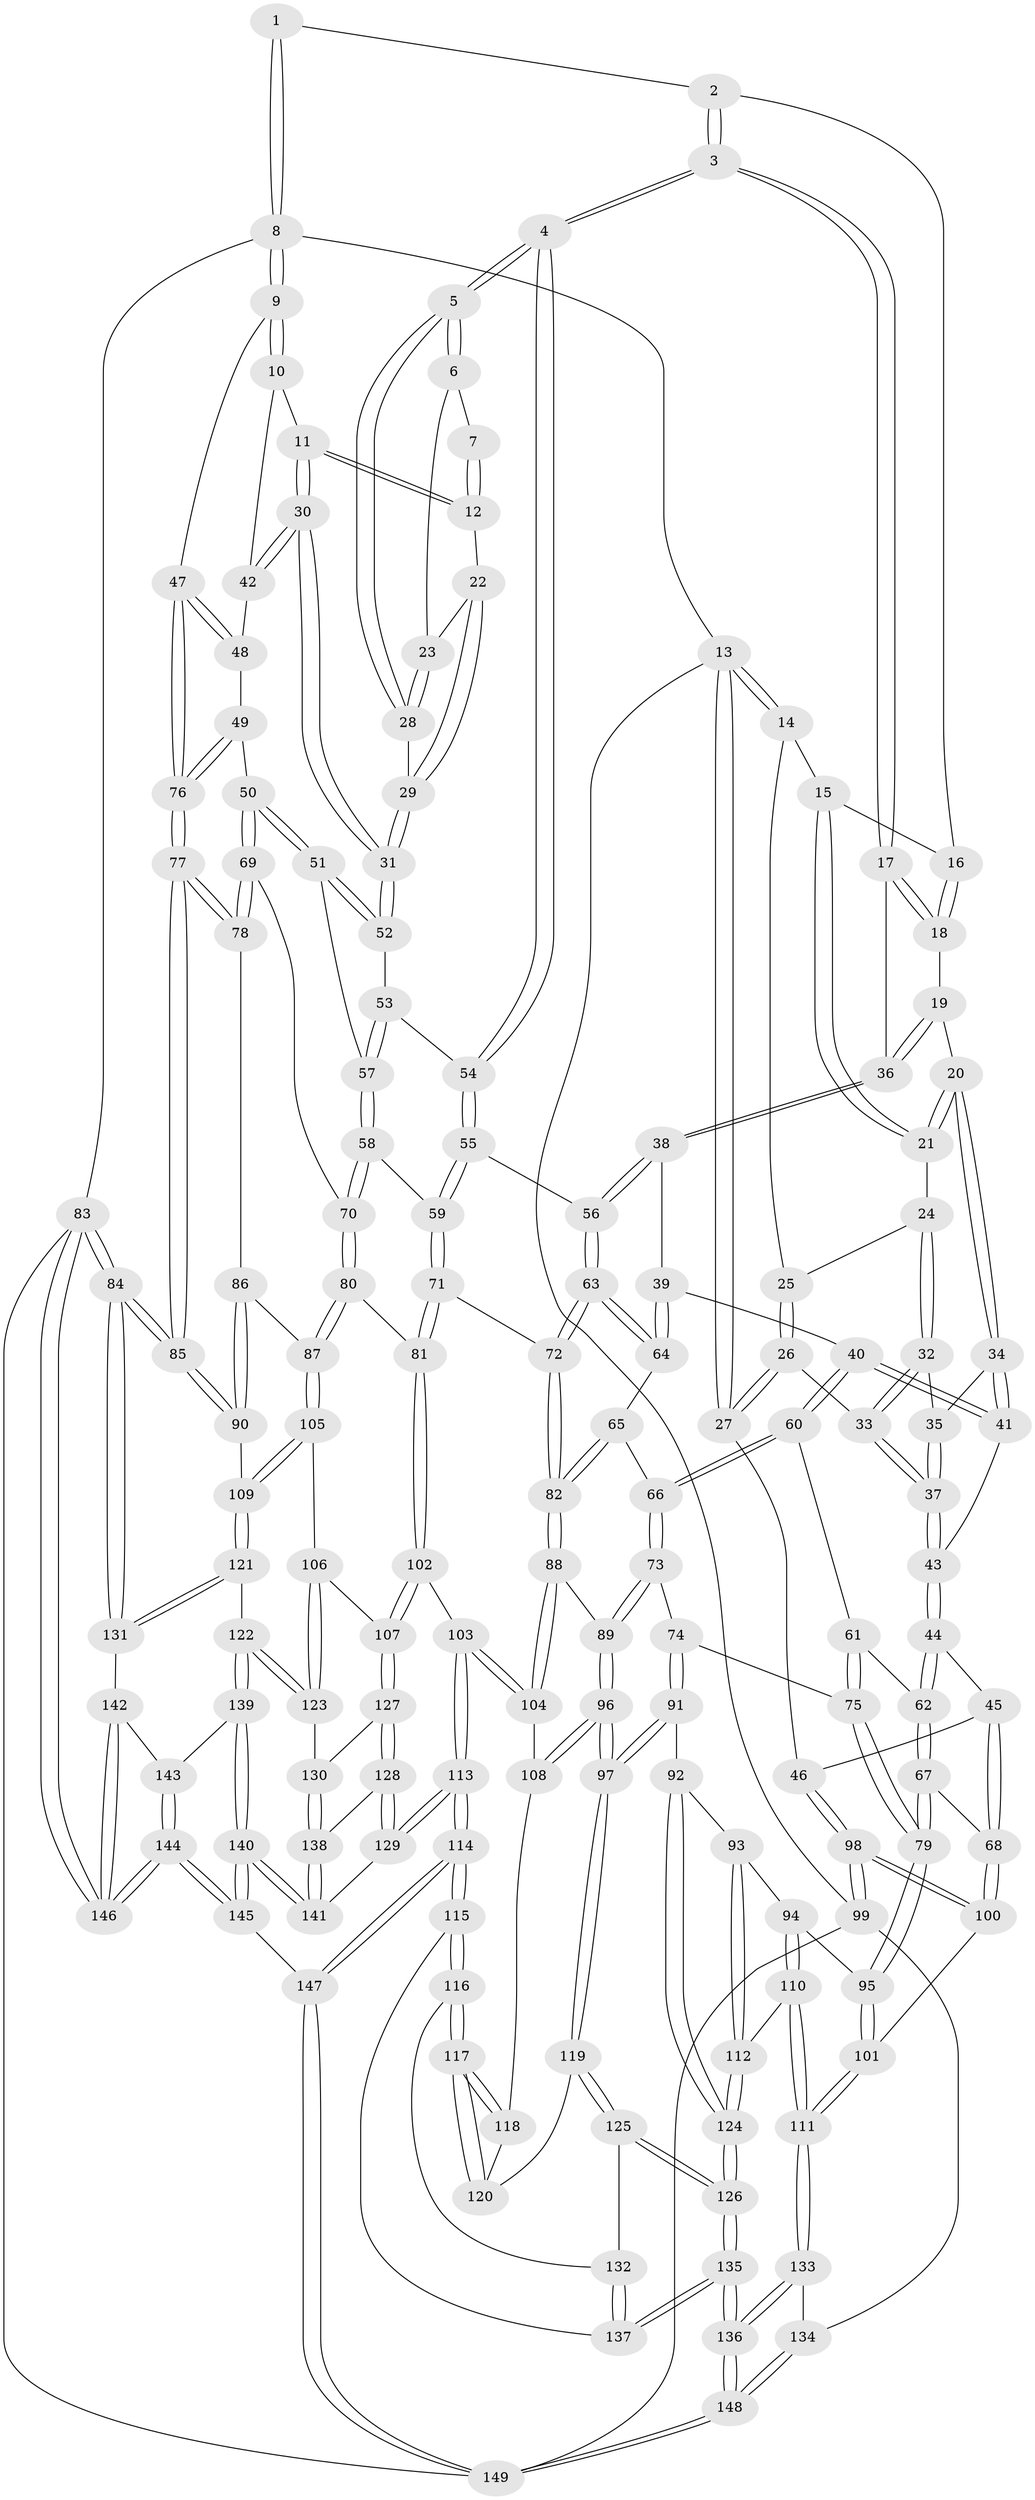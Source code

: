 // Generated by graph-tools (version 1.1) at 2025/00/03/09/25 05:00:08]
// undirected, 149 vertices, 369 edges
graph export_dot {
graph [start="1"]
  node [color=gray90,style=filled];
  1 [pos="+0.7869311593940118+0"];
  2 [pos="+0.5798958938659418+0"];
  3 [pos="+0.622491487888831+0.1554871716229538"];
  4 [pos="+0.638398613804954+0.16379735953827612"];
  5 [pos="+0.6477304172617487+0.1576321007351207"];
  6 [pos="+0.7542211510045486+0"];
  7 [pos="+0.7856336413061038+0"];
  8 [pos="+1+0"];
  9 [pos="+1+0"];
  10 [pos="+1+0"];
  11 [pos="+0.9279960341024371+0.0740309845798897"];
  12 [pos="+0.858175722402167+0.06985588265388921"];
  13 [pos="+0+0"];
  14 [pos="+0.09964345414717238+0"];
  15 [pos="+0.3762101688415769+0"];
  16 [pos="+0.42259703799682985+0"];
  17 [pos="+0.5976675562158434+0.1565391478444755"];
  18 [pos="+0.4582926732543764+0"];
  19 [pos="+0.4436534128979157+0.1233817814591331"];
  20 [pos="+0.36330243653716526+0.13537220058504743"];
  21 [pos="+0.34391041377385506+0.051906979620536586"];
  22 [pos="+0.8308486498817351+0.08672520811970487"];
  23 [pos="+0.8120495928818657+0.08227833571761169"];
  24 [pos="+0.20395860558878096+0.07407056917791326"];
  25 [pos="+0.15212395449191465+0"];
  26 [pos="+0.06183340266266832+0.16621603004980506"];
  27 [pos="+0+0.13280708058298893"];
  28 [pos="+0.6837054230947747+0.14871405046746683"];
  29 [pos="+0.8355773918310989+0.15599452938331704"];
  30 [pos="+0.8762238572734771+0.2052311769836641"];
  31 [pos="+0.8729889082276377+0.20711952624481886"];
  32 [pos="+0.21033087515000304+0.12068997277751153"];
  33 [pos="+0.06314406865009235+0.16692170242220097"];
  34 [pos="+0.3078773314513737+0.2023677891386751"];
  35 [pos="+0.2212858450310575+0.13582582150603892"];
  36 [pos="+0.5420016222718536+0.16901054261237802"];
  37 [pos="+0.12162880754974+0.25307608600771514"];
  38 [pos="+0.4552197946111078+0.28302580508227815"];
  39 [pos="+0.3217753130015644+0.2882200628340841"];
  40 [pos="+0.3194344380794978+0.28725402599363925"];
  41 [pos="+0.3119192476529205+0.271320127161767"];
  42 [pos="+0.9208165262983796+0.20080977791005628"];
  43 [pos="+0.12415721986777305+0.26215989167543957"];
  44 [pos="+0.08589007628934167+0.3447855809585814"];
  45 [pos="+0.07186648036434909+0.3475753987710006"];
  46 [pos="+0+0.37052847940127975"];
  47 [pos="+1+0.1393341278812272"];
  48 [pos="+0.9265740109311273+0.20310851974188263"];
  49 [pos="+1+0.33178293154293703"];
  50 [pos="+0.942760953190594+0.36423645512645153"];
  51 [pos="+0.9021967402647233+0.3305887035675363"];
  52 [pos="+0.8661272745873573+0.22227852278976587"];
  53 [pos="+0.722311352947877+0.25564415549972896"];
  54 [pos="+0.6444132487731914+0.1780751976876157"];
  55 [pos="+0.5778233811610336+0.350106626136907"];
  56 [pos="+0.5267417655685347+0.37541958490119093"];
  57 [pos="+0.7412663608245473+0.35118636774207607"];
  58 [pos="+0.7250713363509441+0.39883253343288516"];
  59 [pos="+0.7074299575244777+0.40660076215465335"];
  60 [pos="+0.25216126692224183+0.38077376261607226"];
  61 [pos="+0.21502015207619568+0.40029136464131765"];
  62 [pos="+0.17055439069249265+0.40951912187970047"];
  63 [pos="+0.5097010760940958+0.43508936519457386"];
  64 [pos="+0.3965841713631548+0.4160415223961859"];
  65 [pos="+0.37102108041276716+0.4607126134249166"];
  66 [pos="+0.3337917198377218+0.4995565319163914"];
  67 [pos="+0.11914633203727294+0.5609852842723498"];
  68 [pos="+0.07275689565957966+0.5563979712473026"];
  69 [pos="+0.8938020344115027+0.464303643340328"];
  70 [pos="+0.7792330817723239+0.4475905037410256"];
  71 [pos="+0.6211857379620704+0.5227118605926582"];
  72 [pos="+0.5418875110808562+0.5422685793219446"];
  73 [pos="+0.3316537777057407+0.5150153217518649"];
  74 [pos="+0.2879682930480068+0.5443491073454"];
  75 [pos="+0.2607218556199092+0.5418032328643234"];
  76 [pos="+1+0.3221387243697074"];
  77 [pos="+1+0.5311582096903062"];
  78 [pos="+0.9074862154369568+0.5123788515788654"];
  79 [pos="+0.13852248155466274+0.5780714109055299"];
  80 [pos="+0.7555786824316904+0.5967965227264925"];
  81 [pos="+0.744755704393157+0.5942144949087977"];
  82 [pos="+0.5342263646529665+0.5546799173228464"];
  83 [pos="+1+1"];
  84 [pos="+1+0.8569046774094501"];
  85 [pos="+1+0.677046557562894"];
  86 [pos="+0.9056212294241597+0.519244021322318"];
  87 [pos="+0.763403709924167+0.6034264502350288"];
  88 [pos="+0.5330018684057215+0.5570960247341177"];
  89 [pos="+0.4140185802154291+0.5685182385510086"];
  90 [pos="+0.9457666600210631+0.6620981528343989"];
  91 [pos="+0.31149872166767967+0.6722099707349267"];
  92 [pos="+0.2903444067332659+0.6769554578394918"];
  93 [pos="+0.22239388512623728+0.6606368987634532"];
  94 [pos="+0.1919527914481448+0.6446057673844339"];
  95 [pos="+0.14036946221758104+0.5839837058858691"];
  96 [pos="+0.34068992626015987+0.6792786410005494"];
  97 [pos="+0.3379908962537434+0.6815141965064933"];
  98 [pos="+0+0.5542918916106935"];
  99 [pos="+0+0.8589579328473215"];
  100 [pos="+0+0.557100490248913"];
  101 [pos="+0.08347791698323616+0.7389773277789289"];
  102 [pos="+0.6160774240056179+0.6832511476767306"];
  103 [pos="+0.5921418189342789+0.6772541723909536"];
  104 [pos="+0.5368698089153391+0.6028932126649247"];
  105 [pos="+0.7741753336745923+0.6327078343896995"];
  106 [pos="+0.7611692227051944+0.675619139155047"];
  107 [pos="+0.6631108545469881+0.7157682695851942"];
  108 [pos="+0.4912623600062963+0.6583683973214342"];
  109 [pos="+0.9226202487270769+0.6789926003868267"];
  110 [pos="+0.1533894115237488+0.7613654101263619"];
  111 [pos="+0.09882975127162588+0.7863771258574841"];
  112 [pos="+0.20257868075267785+0.7615754276531544"];
  113 [pos="+0.5350125997800163+0.862641693232221"];
  114 [pos="+0.52047447229819+0.8733804173830974"];
  115 [pos="+0.4760506475147394+0.851824946022283"];
  116 [pos="+0.46043822872312906+0.8250742417589659"];
  117 [pos="+0.459281446034979+0.8209100237785147"];
  118 [pos="+0.4865952534737592+0.6720275674755175"];
  119 [pos="+0.33838382144281176+0.6824080101465099"];
  120 [pos="+0.3857605931901966+0.7255513367098928"];
  121 [pos="+0.890059159321969+0.7698024647947946"];
  122 [pos="+0.8418846835140007+0.8081230888048639"];
  123 [pos="+0.7867544392866125+0.7823737059607488"];
  124 [pos="+0.23616044776470785+0.7731664915707653"];
  125 [pos="+0.316960517340173+0.7845754228888052"];
  126 [pos="+0.2624148078003957+0.8182464959924433"];
  127 [pos="+0.6790581653405894+0.7810146799999667"];
  128 [pos="+0.5893241233849937+0.840123426805099"];
  129 [pos="+0.557553029458862+0.857298386472837"];
  130 [pos="+0.7323316160040328+0.7992922698272158"];
  131 [pos="+1+0.8591792612279728"];
  132 [pos="+0.34179487107645196+0.7970770430017561"];
  133 [pos="+0.07911526839442931+0.8436670616961088"];
  134 [pos="+0+0.8656179132993476"];
  135 [pos="+0.24320943044744825+0.9610848603898279"];
  136 [pos="+0.22365829647106994+0.9868236385600377"];
  137 [pos="+0.3194799811236365+0.9205024552234777"];
  138 [pos="+0.7176058667051826+0.8520086334777464"];
  139 [pos="+0.8454595635518491+0.8450548678318479"];
  140 [pos="+0.7447528313827456+0.9495870930564692"];
  141 [pos="+0.7142742439603886+0.8980158533317825"];
  142 [pos="+0.9487820950552582+0.9048321872645606"];
  143 [pos="+0.88100804065684+0.8859918448317903"];
  144 [pos="+0.8024432457289844+1"];
  145 [pos="+0.7150169567399846+1"];
  146 [pos="+0.8985393245732486+1"];
  147 [pos="+0.580044022161167+1"];
  148 [pos="+0.22042986529148012+1"];
  149 [pos="+0.2225350241226534+1"];
  1 -- 2;
  1 -- 8;
  1 -- 8;
  2 -- 3;
  2 -- 3;
  2 -- 16;
  3 -- 4;
  3 -- 4;
  3 -- 17;
  3 -- 17;
  4 -- 5;
  4 -- 5;
  4 -- 54;
  4 -- 54;
  5 -- 6;
  5 -- 6;
  5 -- 28;
  5 -- 28;
  6 -- 7;
  6 -- 23;
  7 -- 12;
  7 -- 12;
  8 -- 9;
  8 -- 9;
  8 -- 13;
  8 -- 83;
  9 -- 10;
  9 -- 10;
  9 -- 47;
  10 -- 11;
  10 -- 42;
  11 -- 12;
  11 -- 12;
  11 -- 30;
  11 -- 30;
  12 -- 22;
  13 -- 14;
  13 -- 14;
  13 -- 27;
  13 -- 27;
  13 -- 99;
  14 -- 15;
  14 -- 25;
  15 -- 16;
  15 -- 21;
  15 -- 21;
  16 -- 18;
  16 -- 18;
  17 -- 18;
  17 -- 18;
  17 -- 36;
  18 -- 19;
  19 -- 20;
  19 -- 36;
  19 -- 36;
  20 -- 21;
  20 -- 21;
  20 -- 34;
  20 -- 34;
  21 -- 24;
  22 -- 23;
  22 -- 29;
  22 -- 29;
  23 -- 28;
  23 -- 28;
  24 -- 25;
  24 -- 32;
  24 -- 32;
  25 -- 26;
  25 -- 26;
  26 -- 27;
  26 -- 27;
  26 -- 33;
  27 -- 46;
  28 -- 29;
  29 -- 31;
  29 -- 31;
  30 -- 31;
  30 -- 31;
  30 -- 42;
  30 -- 42;
  31 -- 52;
  31 -- 52;
  32 -- 33;
  32 -- 33;
  32 -- 35;
  33 -- 37;
  33 -- 37;
  34 -- 35;
  34 -- 41;
  34 -- 41;
  35 -- 37;
  35 -- 37;
  36 -- 38;
  36 -- 38;
  37 -- 43;
  37 -- 43;
  38 -- 39;
  38 -- 56;
  38 -- 56;
  39 -- 40;
  39 -- 64;
  39 -- 64;
  40 -- 41;
  40 -- 41;
  40 -- 60;
  40 -- 60;
  41 -- 43;
  42 -- 48;
  43 -- 44;
  43 -- 44;
  44 -- 45;
  44 -- 62;
  44 -- 62;
  45 -- 46;
  45 -- 68;
  45 -- 68;
  46 -- 98;
  46 -- 98;
  47 -- 48;
  47 -- 48;
  47 -- 76;
  47 -- 76;
  48 -- 49;
  49 -- 50;
  49 -- 76;
  49 -- 76;
  50 -- 51;
  50 -- 51;
  50 -- 69;
  50 -- 69;
  51 -- 52;
  51 -- 52;
  51 -- 57;
  52 -- 53;
  53 -- 54;
  53 -- 57;
  53 -- 57;
  54 -- 55;
  54 -- 55;
  55 -- 56;
  55 -- 59;
  55 -- 59;
  56 -- 63;
  56 -- 63;
  57 -- 58;
  57 -- 58;
  58 -- 59;
  58 -- 70;
  58 -- 70;
  59 -- 71;
  59 -- 71;
  60 -- 61;
  60 -- 66;
  60 -- 66;
  61 -- 62;
  61 -- 75;
  61 -- 75;
  62 -- 67;
  62 -- 67;
  63 -- 64;
  63 -- 64;
  63 -- 72;
  63 -- 72;
  64 -- 65;
  65 -- 66;
  65 -- 82;
  65 -- 82;
  66 -- 73;
  66 -- 73;
  67 -- 68;
  67 -- 79;
  67 -- 79;
  68 -- 100;
  68 -- 100;
  69 -- 70;
  69 -- 78;
  69 -- 78;
  70 -- 80;
  70 -- 80;
  71 -- 72;
  71 -- 81;
  71 -- 81;
  72 -- 82;
  72 -- 82;
  73 -- 74;
  73 -- 89;
  73 -- 89;
  74 -- 75;
  74 -- 91;
  74 -- 91;
  75 -- 79;
  75 -- 79;
  76 -- 77;
  76 -- 77;
  77 -- 78;
  77 -- 78;
  77 -- 85;
  77 -- 85;
  78 -- 86;
  79 -- 95;
  79 -- 95;
  80 -- 81;
  80 -- 87;
  80 -- 87;
  81 -- 102;
  81 -- 102;
  82 -- 88;
  82 -- 88;
  83 -- 84;
  83 -- 84;
  83 -- 146;
  83 -- 146;
  83 -- 149;
  84 -- 85;
  84 -- 85;
  84 -- 131;
  84 -- 131;
  85 -- 90;
  85 -- 90;
  86 -- 87;
  86 -- 90;
  86 -- 90;
  87 -- 105;
  87 -- 105;
  88 -- 89;
  88 -- 104;
  88 -- 104;
  89 -- 96;
  89 -- 96;
  90 -- 109;
  91 -- 92;
  91 -- 97;
  91 -- 97;
  92 -- 93;
  92 -- 124;
  92 -- 124;
  93 -- 94;
  93 -- 112;
  93 -- 112;
  94 -- 95;
  94 -- 110;
  94 -- 110;
  95 -- 101;
  95 -- 101;
  96 -- 97;
  96 -- 97;
  96 -- 108;
  96 -- 108;
  97 -- 119;
  97 -- 119;
  98 -- 99;
  98 -- 99;
  98 -- 100;
  98 -- 100;
  99 -- 134;
  99 -- 149;
  100 -- 101;
  101 -- 111;
  101 -- 111;
  102 -- 103;
  102 -- 107;
  102 -- 107;
  103 -- 104;
  103 -- 104;
  103 -- 113;
  103 -- 113;
  104 -- 108;
  105 -- 106;
  105 -- 109;
  105 -- 109;
  106 -- 107;
  106 -- 123;
  106 -- 123;
  107 -- 127;
  107 -- 127;
  108 -- 118;
  109 -- 121;
  109 -- 121;
  110 -- 111;
  110 -- 111;
  110 -- 112;
  111 -- 133;
  111 -- 133;
  112 -- 124;
  112 -- 124;
  113 -- 114;
  113 -- 114;
  113 -- 129;
  113 -- 129;
  114 -- 115;
  114 -- 115;
  114 -- 147;
  114 -- 147;
  115 -- 116;
  115 -- 116;
  115 -- 137;
  116 -- 117;
  116 -- 117;
  116 -- 132;
  117 -- 118;
  117 -- 118;
  117 -- 120;
  117 -- 120;
  118 -- 120;
  119 -- 120;
  119 -- 125;
  119 -- 125;
  121 -- 122;
  121 -- 131;
  121 -- 131;
  122 -- 123;
  122 -- 123;
  122 -- 139;
  122 -- 139;
  123 -- 130;
  124 -- 126;
  124 -- 126;
  125 -- 126;
  125 -- 126;
  125 -- 132;
  126 -- 135;
  126 -- 135;
  127 -- 128;
  127 -- 128;
  127 -- 130;
  128 -- 129;
  128 -- 129;
  128 -- 138;
  129 -- 141;
  130 -- 138;
  130 -- 138;
  131 -- 142;
  132 -- 137;
  132 -- 137;
  133 -- 134;
  133 -- 136;
  133 -- 136;
  134 -- 148;
  134 -- 148;
  135 -- 136;
  135 -- 136;
  135 -- 137;
  135 -- 137;
  136 -- 148;
  136 -- 148;
  138 -- 141;
  138 -- 141;
  139 -- 140;
  139 -- 140;
  139 -- 143;
  140 -- 141;
  140 -- 141;
  140 -- 145;
  140 -- 145;
  142 -- 143;
  142 -- 146;
  142 -- 146;
  143 -- 144;
  143 -- 144;
  144 -- 145;
  144 -- 145;
  144 -- 146;
  144 -- 146;
  145 -- 147;
  147 -- 149;
  147 -- 149;
  148 -- 149;
  148 -- 149;
}
